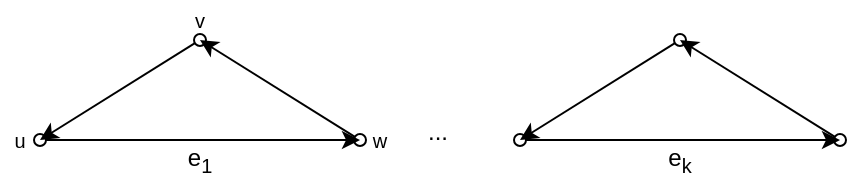 <mxfile version="21.5.0">
  <diagram name="Seite-1" id="1lOM7LZerqZPnMOpxiHa">
    <mxGraphModel dx="657" dy="550" grid="1" gridSize="10" guides="1" tooltips="1" connect="1" arrows="1" fold="1" page="1" pageScale="1" pageWidth="827" pageHeight="1169" math="0" shadow="0">
      <root>
        <mxCell id="0" />
        <mxCell id="1" parent="0" />
        <mxCell id="12iBxm_VB4zqUITPJ39q-3" value="" style="endArrow=classic;html=1;rounded=0;startArrow=oval;startFill=0;strokeColor=default;snapToPoint=0;ignoreEdge=0;comic=0;enumerate=0;orthogonal=0;orthogonalLoop=0;flowAnimation=0;noJump=0;backgroundOutline=0;fixDash=0;anchorPointDirection=1;endFill=1;shadow=0;endSize=6;targetPerimeterSpacing=0;startSize=6;sourcePerimeterSpacing=0;" parent="1" edge="1">
          <mxGeometry width="50" height="50" relative="1" as="geometry">
            <mxPoint x="200" y="200" as="sourcePoint" />
            <mxPoint x="360" y="200" as="targetPoint" />
          </mxGeometry>
        </mxCell>
        <mxCell id="12iBxm_VB4zqUITPJ39q-5" value="e&lt;sub&gt;1&lt;/sub&gt;" style="text;strokeColor=none;align=center;fillColor=none;html=1;verticalAlign=middle;whiteSpace=wrap;rounded=0;" parent="1" vertex="1">
          <mxGeometry x="270" y="200" width="20" height="20" as="geometry" />
        </mxCell>
        <mxCell id="12iBxm_VB4zqUITPJ39q-9" value="" style="endArrow=classic;html=1;rounded=0;startArrow=oval;startFill=0;" parent="1" edge="1">
          <mxGeometry width="50" height="50" relative="1" as="geometry">
            <mxPoint x="360" y="200" as="sourcePoint" />
            <mxPoint x="280" y="150" as="targetPoint" />
          </mxGeometry>
        </mxCell>
        <mxCell id="12iBxm_VB4zqUITPJ39q-10" value="" style="endArrow=classic;html=1;rounded=0;endFill=1;startArrow=oval;startFill=0;" parent="1" edge="1">
          <mxGeometry width="50" height="50" relative="1" as="geometry">
            <mxPoint x="280" y="150" as="sourcePoint" />
            <mxPoint x="200" y="200" as="targetPoint" />
          </mxGeometry>
        </mxCell>
        <mxCell id="mi22OaL5r2FWR6us9zC6-1" value="&lt;font style=&quot;font-size: 10px;&quot;&gt;u&lt;/font&gt;" style="text;strokeColor=none;align=center;fillColor=none;html=1;verticalAlign=middle;whiteSpace=wrap;rounded=0;" parent="1" vertex="1">
          <mxGeometry x="180" y="190" width="20" height="20" as="geometry" />
        </mxCell>
        <mxCell id="mi22OaL5r2FWR6us9zC6-2" value="&lt;font size=&quot;1&quot;&gt;&lt;span style=&quot;caret-color: rgb(255, 147, 0);&quot;&gt;w&lt;/span&gt;&lt;/font&gt;" style="text;strokeColor=none;align=center;fillColor=none;html=1;verticalAlign=middle;whiteSpace=wrap;rounded=0;" parent="1" vertex="1">
          <mxGeometry x="360" y="190" width="20" height="20" as="geometry" />
        </mxCell>
        <mxCell id="mi22OaL5r2FWR6us9zC6-4" value="&lt;font color=&quot;#000000&quot; size=&quot;1&quot;&gt;v&lt;/font&gt;" style="text;strokeColor=none;align=center;fillColor=none;html=1;verticalAlign=middle;whiteSpace=wrap;rounded=0;fontColor=#0000CC;" parent="1" vertex="1">
          <mxGeometry x="270" y="130" width="20" height="20" as="geometry" />
        </mxCell>
        <mxCell id="sM7RQ8VBhMA7z35c0zFS-40" value="" style="endArrow=classic;html=1;rounded=0;startArrow=oval;startFill=0;strokeColor=default;snapToPoint=0;ignoreEdge=0;comic=0;enumerate=0;orthogonal=0;orthogonalLoop=0;flowAnimation=0;noJump=0;backgroundOutline=0;fixDash=0;anchorPointDirection=1;endFill=1;shadow=0;endSize=6;targetPerimeterSpacing=0;startSize=6;sourcePerimeterSpacing=0;" parent="1" edge="1">
          <mxGeometry width="50" height="50" relative="1" as="geometry">
            <mxPoint x="440" y="200" as="sourcePoint" />
            <mxPoint x="600" y="200" as="targetPoint" />
          </mxGeometry>
        </mxCell>
        <mxCell id="sM7RQ8VBhMA7z35c0zFS-41" value="e&lt;sub&gt;k&lt;/sub&gt;" style="text;strokeColor=none;align=center;fillColor=none;html=1;verticalAlign=middle;whiteSpace=wrap;rounded=0;" parent="1" vertex="1">
          <mxGeometry x="510" y="200" width="20" height="20" as="geometry" />
        </mxCell>
        <mxCell id="sM7RQ8VBhMA7z35c0zFS-42" value="" style="endArrow=classic;html=1;rounded=0;startArrow=oval;startFill=0;" parent="1" edge="1">
          <mxGeometry width="50" height="50" relative="1" as="geometry">
            <mxPoint x="600" y="200" as="sourcePoint" />
            <mxPoint x="520" y="150" as="targetPoint" />
          </mxGeometry>
        </mxCell>
        <mxCell id="sM7RQ8VBhMA7z35c0zFS-43" value="" style="endArrow=classic;html=1;rounded=0;endFill=1;startArrow=oval;startFill=0;" parent="1" edge="1">
          <mxGeometry width="50" height="50" relative="1" as="geometry">
            <mxPoint x="520" y="150" as="sourcePoint" />
            <mxPoint x="440" y="200" as="targetPoint" />
          </mxGeometry>
        </mxCell>
        <mxCell id="sM7RQ8VBhMA7z35c0zFS-53" value="..." style="text;strokeColor=none;align=center;fillColor=none;html=1;verticalAlign=middle;whiteSpace=wrap;rounded=0;" parent="1" vertex="1">
          <mxGeometry x="384" y="191.87" width="30" height="8.13" as="geometry" />
        </mxCell>
      </root>
    </mxGraphModel>
  </diagram>
</mxfile>
